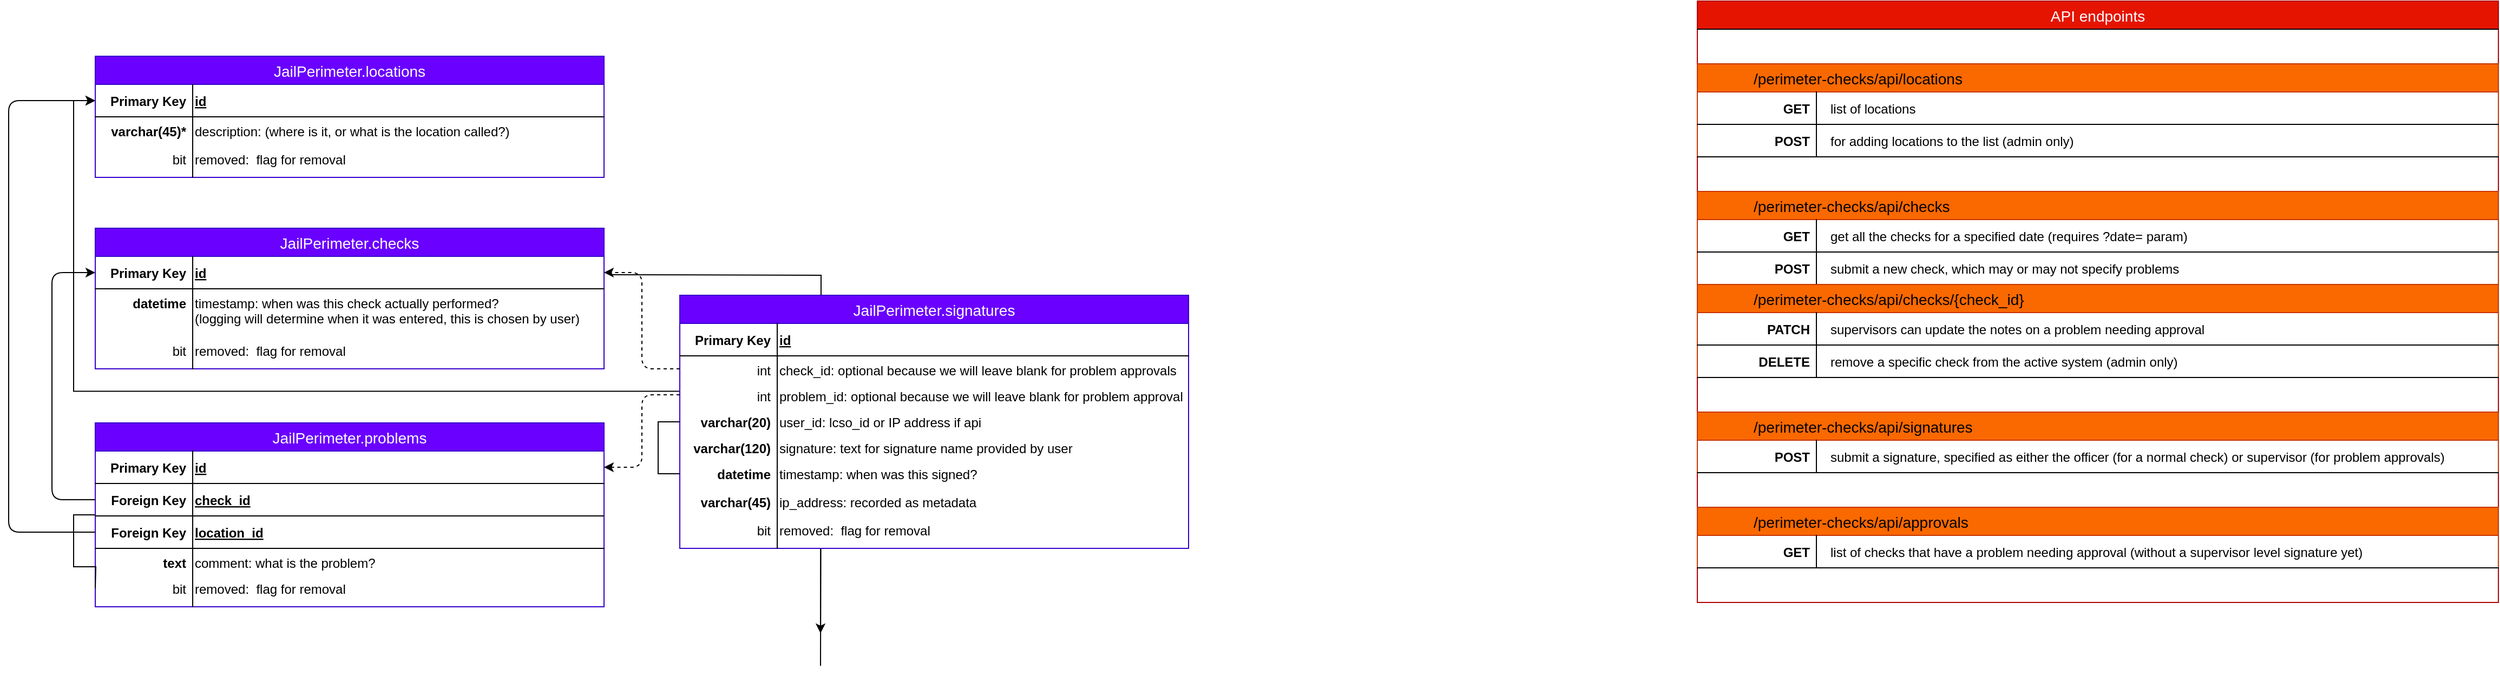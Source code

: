 <mxfile>
    <diagram id="OCDimKktfQahFT7yAsDO" name="Page-1">
        <mxGraphModel dx="2416" dy="567" grid="1" gridSize="10" guides="1" tooltips="1" connect="1" arrows="1" fold="1" page="1" pageScale="1" pageWidth="850" pageHeight="1100" background="#ffffff" math="0" shadow="0">
            <root>
                <mxCell id="0"/>
                <mxCell id="1" parent="0"/>
                <mxCell id="UNSVgzjggnh8WNsOpvjD-12" value="JailPerimeter.locations" style="swimlane;fontStyle=0;childLayout=stackLayout;horizontal=1;startSize=26;fillColor=#6a00ff;horizontalStack=0;resizeParent=1;resizeParentMax=0;resizeLast=0;collapsible=1;marginBottom=0;swimlaneFillColor=#ffffff;align=center;fontSize=14;strokeColor=#3700CC;fontColor=#FFFFFF;" parent="1" vertex="1">
                    <mxGeometry x="-1540" y="111" width="470" height="112" as="geometry">
                        <mxRectangle x="-280" y="260" width="100" height="26" as="alternateBounds"/>
                    </mxGeometry>
                </mxCell>
                <mxCell id="eMt_9bZ4aXB2ffqZ6rd0-16" value="id" style="shape=partialRectangle;top=0;left=0;right=0;bottom=1;align=left;verticalAlign=middle;fillColor=none;spacingLeft=90;spacingRight=4;overflow=hidden;rotatable=0;points=[[0,0.5],[1,0.5]];portConstraint=eastwest;dropTarget=0;fontStyle=5;fontSize=12;fontColor=#000000;" parent="UNSVgzjggnh8WNsOpvjD-12" vertex="1">
                    <mxGeometry y="26" width="470" height="30" as="geometry"/>
                </mxCell>
                <mxCell id="eMt_9bZ4aXB2ffqZ6rd0-17" value="Primary Key" style="shape=partialRectangle;top=0;left=0;bottom=0;fillColor=none;align=right;verticalAlign=middle;spacingLeft=4;spacingRight=4;overflow=hidden;rotatable=0;points=[];portConstraint=eastwest;part=1;fontSize=12;fontColor=#000000;fontStyle=1" parent="eMt_9bZ4aXB2ffqZ6rd0-16" vertex="1" connectable="0">
                    <mxGeometry width="90" height="30" as="geometry"/>
                </mxCell>
                <mxCell id="10" value="description: (where is it, or what is the location called?)" style="shape=partialRectangle;top=0;left=0;right=0;bottom=0;align=left;verticalAlign=top;fillColor=none;spacingLeft=90;spacingRight=4;overflow=hidden;rotatable=0;points=[[0,0.5],[1,0.5]];portConstraint=eastwest;dropTarget=0;fontSize=12;fontColor=#000000;" parent="UNSVgzjggnh8WNsOpvjD-12" vertex="1">
                    <mxGeometry y="56" width="470" height="26" as="geometry"/>
                </mxCell>
                <mxCell id="11" value="varchar(45)*" style="shape=partialRectangle;top=0;left=0;bottom=0;fillColor=none;align=right;verticalAlign=top;spacingLeft=4;spacingRight=4;overflow=hidden;rotatable=0;points=[];portConstraint=eastwest;part=1;fontSize=12;fontColor=#000000;fontStyle=1" parent="10" vertex="1" connectable="0">
                    <mxGeometry width="90" height="26" as="geometry"/>
                </mxCell>
                <mxCell id="24" value="removed:  flag for removal" style="shape=partialRectangle;top=0;left=0;right=0;bottom=0;align=left;verticalAlign=top;spacingLeft=90;spacingRight=4;overflow=hidden;rotatable=0;points=[[0,0.5],[1,0.5]];portConstraint=eastwest;dropTarget=0;fontSize=12;fillColor=none;fontColor=#000000;" parent="UNSVgzjggnh8WNsOpvjD-12" vertex="1">
                    <mxGeometry y="82" width="470" height="30" as="geometry"/>
                </mxCell>
                <mxCell id="25" value="bit" style="shape=partialRectangle;top=0;left=0;bottom=0;fillColor=none;align=right;verticalAlign=top;spacingLeft=4;spacingRight=4;overflow=hidden;rotatable=0;points=[];portConstraint=eastwest;part=1;fontSize=12;fontColor=#000000;" parent="24" vertex="1" connectable="0">
                    <mxGeometry width="90" height="30" as="geometry"/>
                </mxCell>
                <mxCell id="UNSVgzjggnh8WNsOpvjD-25" value="API endpoints" style="swimlane;fontStyle=0;childLayout=stackLayout;horizontal=1;startSize=26;fillColor=#e51400;horizontalStack=0;resizeParent=1;resizeParentMax=0;resizeLast=0;collapsible=1;marginBottom=0;swimlaneFillColor=#ffffff;align=center;fontSize=14;strokeColor=#B20000;fontColor=#ffffff;" parent="1" vertex="1">
                    <mxGeometry x="-60" y="60" width="740" height="556" as="geometry">
                        <mxRectangle x="-1530" y="192" width="100" height="26" as="alternateBounds"/>
                    </mxGeometry>
                </mxCell>
                <mxCell id="aGNazhb0WE0084H1Dy3m-20" value="" style="shape=partialRectangle;top=1;left=0;right=0;bottom=0;align=left;verticalAlign=top;fillColor=none;spacingLeft=20;spacingRight=4;overflow=hidden;rotatable=0;points=[[0,0.5],[1,0.5]];portConstraint=eastwest;dropTarget=0;fontSize=12;fontStyle=1;fontColor=#000000;" parent="UNSVgzjggnh8WNsOpvjD-25" vertex="1">
                    <mxGeometry y="26" width="740" height="32" as="geometry"/>
                </mxCell>
                <mxCell id="983" value="/perimeter-checks/api/locations" style="swimlane;fontStyle=0;childLayout=stackLayout;horizontal=1;startSize=26;fillColor=#fa6800;horizontalStack=0;resizeParent=1;resizeParentMax=0;resizeLast=0;collapsible=1;marginBottom=0;swimlaneFillColor=#ffffff;align=left;fontSize=14;strokeColor=#C73500;spacingLeft=50;fontColor=#000000;" parent="UNSVgzjggnh8WNsOpvjD-25" vertex="1">
                    <mxGeometry y="58" width="740" height="86" as="geometry">
                        <mxRectangle y="172" width="740" height="26" as="alternateBounds"/>
                    </mxGeometry>
                </mxCell>
                <mxCell id="984" value="list of locations" style="shape=partialRectangle;top=0;left=0;right=0;bottom=1;align=left;verticalAlign=middle;fillColor=none;spacingLeft=121;spacingRight=4;overflow=hidden;rotatable=0;points=[[0,0.5],[1,0.5]];portConstraint=eastwest;dropTarget=0;fontStyle=0;fontSize=12;fontColor=#000000;" parent="983" vertex="1">
                    <mxGeometry y="26" width="740" height="30" as="geometry"/>
                </mxCell>
                <mxCell id="985" value="GET" style="shape=partialRectangle;top=0;left=0;bottom=0;fillColor=none;align=right;verticalAlign=middle;spacingLeft=4;spacingRight=4;overflow=hidden;rotatable=0;points=[];portConstraint=eastwest;part=1;fontSize=12;fontColor=#000000;fontStyle=1" parent="984" vertex="1" connectable="0">
                    <mxGeometry width="110" height="30" as="geometry"/>
                </mxCell>
                <mxCell id="988" value="for adding locations to the list (admin only)" style="shape=partialRectangle;top=0;left=0;right=0;bottom=1;align=left;verticalAlign=middle;fillColor=none;spacingLeft=121;spacingRight=4;overflow=hidden;rotatable=0;points=[[0,0.5],[1,0.5]];portConstraint=eastwest;dropTarget=0;fontStyle=0;fontSize=12;fontColor=#000000;" parent="983" vertex="1">
                    <mxGeometry y="56" width="740" height="30" as="geometry"/>
                </mxCell>
                <mxCell id="989" value="POST" style="shape=partialRectangle;top=0;left=0;bottom=0;fillColor=none;align=right;verticalAlign=middle;spacingLeft=4;spacingRight=4;overflow=hidden;rotatable=0;points=[];portConstraint=eastwest;part=1;fontSize=12;fontColor=#000000;fontStyle=1" parent="988" vertex="1" connectable="0">
                    <mxGeometry width="110" height="30" as="geometry"/>
                </mxCell>
                <mxCell id="HdghNCm87XY89XqpeGEa-4" value="" style="shape=partialRectangle;top=1;left=0;right=0;bottom=0;align=left;verticalAlign=top;fillColor=none;spacingLeft=20;spacingRight=4;overflow=hidden;rotatable=0;points=[[0,0.5],[1,0.5]];portConstraint=eastwest;dropTarget=0;fontSize=12;fontStyle=1;fontColor=#000000;" parent="UNSVgzjggnh8WNsOpvjD-25" vertex="1">
                    <mxGeometry y="144" width="740" height="32" as="geometry"/>
                </mxCell>
                <mxCell id="1040" value="/perimeter-checks/api/checks" style="swimlane;fontStyle=0;childLayout=stackLayout;horizontal=1;startSize=26;fillColor=#fa6800;horizontalStack=0;resizeParent=1;resizeParentMax=0;resizeLast=0;collapsible=1;marginBottom=0;swimlaneFillColor=#ffffff;align=left;fontSize=14;strokeColor=#C73500;spacingLeft=50;fontColor=#000000;" parent="UNSVgzjggnh8WNsOpvjD-25" vertex="1">
                    <mxGeometry y="176" width="740" height="86" as="geometry">
                        <mxRectangle y="172" width="740" height="26" as="alternateBounds"/>
                    </mxGeometry>
                </mxCell>
                <mxCell id="1041" value="get all the checks for a specified date (requires ?date= param)" style="shape=partialRectangle;top=0;left=0;right=0;bottom=1;align=left;verticalAlign=middle;fillColor=none;spacingLeft=121;spacingRight=4;overflow=hidden;rotatable=0;points=[[0,0.5],[1,0.5]];portConstraint=eastwest;dropTarget=0;fontStyle=0;fontSize=12;fontColor=#000000;" parent="1040" vertex="1">
                    <mxGeometry y="26" width="740" height="30" as="geometry"/>
                </mxCell>
                <mxCell id="1042" value="GET" style="shape=partialRectangle;top=0;left=0;bottom=0;fillColor=none;align=right;verticalAlign=middle;spacingLeft=4;spacingRight=4;overflow=hidden;rotatable=0;points=[];portConstraint=eastwest;part=1;fontSize=12;fontColor=#000000;fontStyle=1" parent="1041" vertex="1" connectable="0">
                    <mxGeometry width="110" height="30" as="geometry"/>
                </mxCell>
                <mxCell id="1043" value="submit a new check, which may or may not specify problems" style="shape=partialRectangle;top=0;left=0;right=0;bottom=1;align=left;verticalAlign=middle;fillColor=none;spacingLeft=121;spacingRight=4;overflow=hidden;rotatable=0;points=[[0,0.5],[1,0.5]];portConstraint=eastwest;dropTarget=0;fontStyle=0;fontSize=12;fontColor=#000000;" parent="1040" vertex="1">
                    <mxGeometry y="56" width="740" height="30" as="geometry"/>
                </mxCell>
                <mxCell id="1044" value="POST" style="shape=partialRectangle;top=0;left=0;bottom=0;fillColor=none;align=right;verticalAlign=middle;spacingLeft=4;spacingRight=4;overflow=hidden;rotatable=0;points=[];portConstraint=eastwest;part=1;fontSize=12;fontColor=#000000;fontStyle=1" parent="1043" vertex="1" connectable="0">
                    <mxGeometry width="110" height="30" as="geometry"/>
                </mxCell>
                <mxCell id="1050" value="/perimeter-checks/api/checks/{check_id}" style="swimlane;fontStyle=0;childLayout=stackLayout;horizontal=1;startSize=26;fillColor=#fa6800;horizontalStack=0;resizeParent=1;resizeParentMax=0;resizeLast=0;collapsible=1;marginBottom=0;swimlaneFillColor=#ffffff;align=left;fontSize=14;strokeColor=#C73500;spacingLeft=50;fontColor=#000000;" parent="UNSVgzjggnh8WNsOpvjD-25" vertex="1">
                    <mxGeometry y="262" width="740" height="86" as="geometry">
                        <mxRectangle y="172" width="740" height="26" as="alternateBounds"/>
                    </mxGeometry>
                </mxCell>
                <mxCell id="1051" value="supervisors can update the notes on a problem needing approval" style="shape=partialRectangle;top=0;left=0;right=0;bottom=1;align=left;verticalAlign=middle;fillColor=none;spacingLeft=121;spacingRight=4;overflow=hidden;rotatable=0;points=[[0,0.5],[1,0.5]];portConstraint=eastwest;dropTarget=0;fontStyle=0;fontSize=12;fontColor=#000000;" parent="1050" vertex="1">
                    <mxGeometry y="26" width="740" height="30" as="geometry"/>
                </mxCell>
                <mxCell id="1052" value="PATCH" style="shape=partialRectangle;top=0;left=0;bottom=0;fillColor=none;align=right;verticalAlign=middle;spacingLeft=4;spacingRight=4;overflow=hidden;rotatable=0;points=[];portConstraint=eastwest;part=1;fontSize=12;fontColor=#000000;fontStyle=1" parent="1051" vertex="1" connectable="0">
                    <mxGeometry width="110" height="30" as="geometry"/>
                </mxCell>
                <mxCell id="1056" value="remove a specific check from the active system (admin only)" style="shape=partialRectangle;top=0;left=0;right=0;bottom=1;align=left;verticalAlign=middle;fillColor=none;spacingLeft=121;spacingRight=4;overflow=hidden;rotatable=0;points=[[0,0.5],[1,0.5]];portConstraint=eastwest;dropTarget=0;fontStyle=0;fontSize=12;fontColor=#000000;" parent="1050" vertex="1">
                    <mxGeometry y="56" width="740" height="30" as="geometry"/>
                </mxCell>
                <mxCell id="1057" value="DELETE" style="shape=partialRectangle;top=0;left=0;bottom=0;fillColor=none;align=right;verticalAlign=middle;spacingLeft=4;spacingRight=4;overflow=hidden;rotatable=0;points=[];portConstraint=eastwest;part=1;fontSize=12;fontColor=#000000;fontStyle=1" parent="1056" vertex="1" connectable="0">
                    <mxGeometry width="110" height="30" as="geometry"/>
                </mxCell>
                <mxCell id="1055" value="" style="shape=partialRectangle;top=1;left=0;right=0;bottom=0;align=left;verticalAlign=top;fillColor=none;spacingLeft=20;spacingRight=4;overflow=hidden;rotatable=0;points=[[0,0.5],[1,0.5]];portConstraint=eastwest;dropTarget=0;fontSize=12;fontStyle=1;fontColor=#000000;" parent="UNSVgzjggnh8WNsOpvjD-25" vertex="1">
                    <mxGeometry y="348" width="740" height="32" as="geometry"/>
                </mxCell>
                <mxCell id="1045" value="/perimeter-checks/api/signatures" style="swimlane;fontStyle=0;childLayout=stackLayout;horizontal=1;startSize=26;fillColor=#fa6800;horizontalStack=0;resizeParent=1;resizeParentMax=0;resizeLast=0;collapsible=1;marginBottom=0;swimlaneFillColor=#ffffff;align=left;fontSize=14;strokeColor=#C73500;spacingLeft=50;fontColor=#000000;" parent="UNSVgzjggnh8WNsOpvjD-25" vertex="1">
                    <mxGeometry y="380" width="740" height="56" as="geometry">
                        <mxRectangle y="172" width="740" height="26" as="alternateBounds"/>
                    </mxGeometry>
                </mxCell>
                <mxCell id="1048" value="submit a signature, specified as either the officer (for a normal check) or supervisor (for problem approvals)" style="shape=partialRectangle;top=0;left=0;right=0;bottom=1;align=left;verticalAlign=middle;fillColor=none;spacingLeft=121;spacingRight=4;overflow=hidden;rotatable=0;points=[[0,0.5],[1,0.5]];portConstraint=eastwest;dropTarget=0;fontStyle=0;fontSize=12;fontColor=#000000;" parent="1045" vertex="1">
                    <mxGeometry y="26" width="740" height="30" as="geometry"/>
                </mxCell>
                <mxCell id="1049" value="POST" style="shape=partialRectangle;top=0;left=0;bottom=0;fillColor=none;align=right;verticalAlign=middle;spacingLeft=4;spacingRight=4;overflow=hidden;rotatable=0;points=[];portConstraint=eastwest;part=1;fontSize=12;fontColor=#000000;fontStyle=1" parent="1048" vertex="1" connectable="0">
                    <mxGeometry width="110" height="30" as="geometry"/>
                </mxCell>
                <mxCell id="EhLLk2y4zVapc5Rv_r6g-3" value="" style="shape=partialRectangle;top=1;left=0;right=0;bottom=0;align=left;verticalAlign=top;fillColor=none;spacingLeft=20;spacingRight=4;overflow=hidden;rotatable=0;points=[[0,0.5],[1,0.5]];portConstraint=eastwest;dropTarget=0;fontSize=12;fontStyle=1;fontColor=#000000;" parent="UNSVgzjggnh8WNsOpvjD-25" vertex="1">
                    <mxGeometry y="436" width="740" height="32" as="geometry"/>
                </mxCell>
                <mxCell id="1058" value="/perimeter-checks/api/approvals" style="swimlane;fontStyle=0;childLayout=stackLayout;horizontal=1;startSize=26;fillColor=#fa6800;horizontalStack=0;resizeParent=1;resizeParentMax=0;resizeLast=0;collapsible=1;marginBottom=0;swimlaneFillColor=#ffffff;align=left;fontSize=14;strokeColor=#C73500;spacingLeft=50;fontColor=#000000;" parent="UNSVgzjggnh8WNsOpvjD-25" vertex="1">
                    <mxGeometry y="468" width="740" height="56" as="geometry">
                        <mxRectangle y="172" width="740" height="26" as="alternateBounds"/>
                    </mxGeometry>
                </mxCell>
                <mxCell id="1059" value="list of checks that have a problem needing approval (without a supervisor level signature yet)" style="shape=partialRectangle;top=0;left=0;right=0;bottom=1;align=left;verticalAlign=middle;fillColor=none;spacingLeft=121;spacingRight=4;overflow=hidden;rotatable=0;points=[[0,0.5],[1,0.5]];portConstraint=eastwest;dropTarget=0;fontStyle=0;fontSize=12;fontColor=#000000;" parent="1058" vertex="1">
                    <mxGeometry y="26" width="740" height="30" as="geometry"/>
                </mxCell>
                <mxCell id="1060" value="GET" style="shape=partialRectangle;top=0;left=0;bottom=0;fillColor=none;align=right;verticalAlign=middle;spacingLeft=4;spacingRight=4;overflow=hidden;rotatable=0;points=[];portConstraint=eastwest;part=1;fontSize=12;fontColor=#000000;fontStyle=1" parent="1059" vertex="1" connectable="0">
                    <mxGeometry width="110" height="30" as="geometry"/>
                </mxCell>
                <mxCell id="rJXr3nvM8QtUQmR1BYD3-142" value="" style="shape=partialRectangle;top=1;left=0;right=0;bottom=0;align=left;verticalAlign=top;fillColor=none;spacingLeft=20;spacingRight=4;overflow=hidden;rotatable=0;points=[[0,0.5],[1,0.5]];portConstraint=eastwest;dropTarget=0;fontSize=12;fontStyle=1;fontColor=#000000;" parent="UNSVgzjggnh8WNsOpvjD-25" vertex="1">
                    <mxGeometry y="524" width="740" height="32" as="geometry"/>
                </mxCell>
                <mxCell id="rJXr3nvM8QtUQmR1BYD3-8" style="edgeStyle=orthogonalEdgeStyle;rounded=0;orthogonalLoop=1;jettySize=auto;html=1;exitX=0;exitY=0.5;exitDx=0;exitDy=0;entryX=0;entryY=0.5;entryDx=0;entryDy=0;fontColor=#000000;" parent="1" target="eMt_9bZ4aXB2ffqZ6rd0-16" edge="1">
                    <mxGeometry relative="1" as="geometry">
                        <mxPoint x="-870" y="674.5" as="sourcePoint"/>
                    </mxGeometry>
                </mxCell>
                <mxCell id="siEvHcMXIAbRzjCRH0pC-10" style="edgeStyle=orthogonalEdgeStyle;rounded=0;orthogonalLoop=1;jettySize=auto;html=1;exitX=1;exitY=0.5;exitDx=0;exitDy=0;entryX=0;entryY=0.5;entryDx=0;entryDy=0;fontColor=#000000;jumpStyle=arc;startArrow=none;" parent="1" edge="1">
                    <mxGeometry relative="1" as="geometry">
                        <mxPoint x="-1063" y="313" as="sourcePoint"/>
                        <mxPoint x="-870" y="644.5" as="targetPoint"/>
                    </mxGeometry>
                </mxCell>
                <mxCell id="990" value="JailPerimeter.checks" style="swimlane;fontStyle=0;childLayout=stackLayout;horizontal=1;startSize=26;fillColor=#6a00ff;horizontalStack=0;resizeParent=1;resizeParentMax=0;resizeLast=0;collapsible=1;marginBottom=0;swimlaneFillColor=#ffffff;align=center;fontSize=14;strokeColor=#3700CC;fontColor=#FFFFFF;" parent="1" vertex="1">
                    <mxGeometry x="-1540" y="270" width="470" height="130" as="geometry">
                        <mxRectangle x="-280" y="260" width="100" height="26" as="alternateBounds"/>
                    </mxGeometry>
                </mxCell>
                <mxCell id="991" value="id" style="shape=partialRectangle;top=0;left=0;right=0;bottom=1;align=left;verticalAlign=middle;fillColor=none;spacingLeft=90;spacingRight=4;overflow=hidden;rotatable=0;points=[[0,0.5],[1,0.5]];portConstraint=eastwest;dropTarget=0;fontStyle=5;fontSize=12;fontColor=#000000;" parent="990" vertex="1">
                    <mxGeometry y="26" width="470" height="30" as="geometry"/>
                </mxCell>
                <mxCell id="992" value="Primary Key" style="shape=partialRectangle;top=0;left=0;bottom=0;fillColor=none;align=right;verticalAlign=middle;spacingLeft=4;spacingRight=4;overflow=hidden;rotatable=0;points=[];portConstraint=eastwest;part=1;fontSize=12;fontColor=#000000;fontStyle=1" parent="991" vertex="1" connectable="0">
                    <mxGeometry width="90" height="30" as="geometry"/>
                </mxCell>
                <mxCell id="993" value="timestamp: when was this check actually performed?&#10;(logging will determine when it was entered, this is chosen by user)&#10;" style="shape=partialRectangle;top=0;left=0;right=0;bottom=0;align=left;verticalAlign=top;fillColor=none;spacingLeft=90;spacingRight=4;overflow=hidden;rotatable=0;points=[[0,0.5],[1,0.5]];portConstraint=eastwest;dropTarget=0;fontSize=12;fontColor=#000000;" parent="990" vertex="1">
                    <mxGeometry y="56" width="470" height="44" as="geometry"/>
                </mxCell>
                <mxCell id="994" value="datetime" style="shape=partialRectangle;top=0;left=0;bottom=0;fillColor=none;align=right;verticalAlign=top;spacingLeft=4;spacingRight=4;overflow=hidden;rotatable=0;points=[];portConstraint=eastwest;part=1;fontSize=12;fontColor=#000000;fontStyle=1" parent="993" vertex="1" connectable="0">
                    <mxGeometry width="90" height="44" as="geometry"/>
                </mxCell>
                <mxCell id="995" value="removed:  flag for removal" style="shape=partialRectangle;top=0;left=0;right=0;bottom=0;align=left;verticalAlign=top;spacingLeft=90;spacingRight=4;overflow=hidden;rotatable=0;points=[[0,0.5],[1,0.5]];portConstraint=eastwest;dropTarget=0;fontSize=12;fillColor=none;fontColor=#000000;" parent="990" vertex="1">
                    <mxGeometry y="100" width="470" height="30" as="geometry"/>
                </mxCell>
                <mxCell id="996" value="bit" style="shape=partialRectangle;top=0;left=0;bottom=0;fillColor=none;align=right;verticalAlign=top;spacingLeft=4;spacingRight=4;overflow=hidden;rotatable=0;points=[];portConstraint=eastwest;part=1;fontSize=12;fontColor=#000000;" parent="995" vertex="1" connectable="0">
                    <mxGeometry width="90" height="30" as="geometry"/>
                </mxCell>
                <mxCell id="997" value="JailPerimeter.signatures" style="swimlane;fontStyle=0;childLayout=stackLayout;horizontal=1;startSize=26;fillColor=#6a00ff;horizontalStack=0;resizeParent=1;resizeParentMax=0;resizeLast=0;collapsible=1;marginBottom=0;swimlaneFillColor=#ffffff;align=center;fontSize=14;strokeColor=#3700CC;fontColor=#FFFFFF;" parent="1" vertex="1">
                    <mxGeometry x="-1000" y="332" width="470" height="234" as="geometry">
                        <mxRectangle x="-280" y="260" width="100" height="26" as="alternateBounds"/>
                    </mxGeometry>
                </mxCell>
                <mxCell id="998" value="id" style="shape=partialRectangle;top=0;left=0;right=0;bottom=1;align=left;verticalAlign=middle;fillColor=none;spacingLeft=90;spacingRight=4;overflow=hidden;rotatable=0;points=[[0,0.5],[1,0.5]];portConstraint=eastwest;dropTarget=0;fontStyle=5;fontSize=12;fontColor=#000000;" parent="997" vertex="1">
                    <mxGeometry y="26" width="470" height="30" as="geometry"/>
                </mxCell>
                <mxCell id="999" value="Primary Key" style="shape=partialRectangle;top=0;left=0;bottom=0;fillColor=none;align=right;verticalAlign=middle;spacingLeft=4;spacingRight=4;overflow=hidden;rotatable=0;points=[];portConstraint=eastwest;part=1;fontSize=12;fontColor=#000000;fontStyle=1" parent="998" vertex="1" connectable="0">
                    <mxGeometry width="90" height="30" as="geometry"/>
                </mxCell>
                <mxCell id="1030" value="check_id: optional because we will leave blank for problem approvals" style="shape=partialRectangle;top=0;left=0;right=0;bottom=0;align=left;verticalAlign=top;fillColor=none;spacingLeft=90;spacingRight=4;overflow=hidden;rotatable=0;points=[[0,0.5],[1,0.5]];portConstraint=eastwest;dropTarget=0;fontSize=12;fontColor=#000000;" parent="997" vertex="1">
                    <mxGeometry y="56" width="470" height="24" as="geometry"/>
                </mxCell>
                <mxCell id="1031" value="int" style="shape=partialRectangle;top=0;left=0;bottom=0;fillColor=none;align=right;verticalAlign=top;spacingLeft=4;spacingRight=4;overflow=hidden;rotatable=0;points=[];portConstraint=eastwest;part=1;fontSize=12;fontColor=#000000;" parent="1030" vertex="1" connectable="0">
                    <mxGeometry width="90" height="24" as="geometry"/>
                </mxCell>
                <mxCell id="1032" value="problem_id: optional because we will leave blank for problem approvals" style="shape=partialRectangle;top=0;left=0;right=0;bottom=0;align=left;verticalAlign=top;fillColor=none;spacingLeft=90;spacingRight=4;overflow=hidden;rotatable=0;points=[[0,0.5],[1,0.5]];portConstraint=eastwest;dropTarget=0;fontSize=12;fontColor=#000000;" parent="997" vertex="1">
                    <mxGeometry y="80" width="470" height="24" as="geometry"/>
                </mxCell>
                <mxCell id="1033" value="int" style="shape=partialRectangle;top=0;left=0;bottom=0;fillColor=none;align=right;verticalAlign=top;spacingLeft=4;spacingRight=4;overflow=hidden;rotatable=0;points=[];portConstraint=eastwest;part=1;fontSize=12;fontColor=#000000;" parent="1032" vertex="1" connectable="0">
                    <mxGeometry width="90" height="24" as="geometry"/>
                </mxCell>
                <mxCell id="1000" value="user_id: lcso_id or IP address if api" style="shape=partialRectangle;top=0;left=0;right=0;bottom=0;align=left;verticalAlign=top;fillColor=none;spacingLeft=90;spacingRight=4;overflow=hidden;rotatable=0;points=[[0,0.5],[1,0.5]];portConstraint=eastwest;dropTarget=0;fontSize=12;fontColor=#000000;" parent="997" vertex="1">
                    <mxGeometry y="104" width="470" height="24" as="geometry"/>
                </mxCell>
                <mxCell id="1001" value="varchar(20)" style="shape=partialRectangle;top=0;left=0;bottom=0;fillColor=none;align=right;verticalAlign=top;spacingLeft=4;spacingRight=4;overflow=hidden;rotatable=0;points=[];portConstraint=eastwest;part=1;fontSize=12;fontColor=#000000;fontStyle=1" parent="1000" vertex="1" connectable="0">
                    <mxGeometry width="90" height="24" as="geometry"/>
                </mxCell>
                <mxCell id="1005" value="signature: text for signature name provided by user" style="shape=partialRectangle;top=0;left=0;right=0;bottom=0;align=left;verticalAlign=top;fillColor=none;spacingLeft=90;spacingRight=4;overflow=hidden;rotatable=0;points=[[0,0.5],[1,0.5]];portConstraint=eastwest;dropTarget=0;fontSize=12;fontColor=#000000;" parent="997" vertex="1">
                    <mxGeometry y="128" width="470" height="24" as="geometry"/>
                </mxCell>
                <mxCell id="1006" value="varchar(120)" style="shape=partialRectangle;top=0;left=0;bottom=0;fillColor=none;align=right;verticalAlign=top;spacingLeft=4;spacingRight=4;overflow=hidden;rotatable=0;points=[];portConstraint=eastwest;part=1;fontSize=12;fontColor=#000000;fontStyle=1" parent="1005" vertex="1" connectable="0">
                    <mxGeometry width="90" height="24" as="geometry"/>
                </mxCell>
                <mxCell id="1007" value="timestamp: when was this signed?" style="shape=partialRectangle;top=0;left=0;right=0;bottom=0;align=left;verticalAlign=top;fillColor=none;spacingLeft=90;spacingRight=4;overflow=hidden;rotatable=0;points=[[0,0.5],[1,0.5]];portConstraint=eastwest;dropTarget=0;fontSize=12;fontColor=#000000;" parent="997" vertex="1">
                    <mxGeometry y="152" width="470" height="26" as="geometry"/>
                </mxCell>
                <mxCell id="1008" value="datetime" style="shape=partialRectangle;top=0;left=0;bottom=0;fillColor=none;align=right;verticalAlign=top;spacingLeft=4;spacingRight=4;overflow=hidden;rotatable=0;points=[];portConstraint=eastwest;part=1;fontSize=12;fontColor=#000000;fontStyle=1" parent="1007" vertex="1" connectable="0">
                    <mxGeometry width="90" height="26" as="geometry"/>
                </mxCell>
                <mxCell id="1010" value="ip_address: recorded as metadata" style="shape=partialRectangle;top=0;left=0;right=0;bottom=0;align=left;verticalAlign=top;fillColor=none;spacingLeft=90;spacingRight=4;overflow=hidden;rotatable=0;points=[[0,0.5],[1,0.5]];portConstraint=eastwest;dropTarget=0;fontSize=12;fontColor=#000000;" parent="997" vertex="1">
                    <mxGeometry y="178" width="470" height="26" as="geometry"/>
                </mxCell>
                <mxCell id="1011" value="varchar(45)" style="shape=partialRectangle;top=0;left=0;bottom=0;fillColor=none;align=right;verticalAlign=top;spacingLeft=4;spacingRight=4;overflow=hidden;rotatable=0;points=[];portConstraint=eastwest;part=1;fontSize=12;fontColor=#000000;fontStyle=1" parent="1010" vertex="1" connectable="0">
                    <mxGeometry width="90" height="26" as="geometry"/>
                </mxCell>
                <mxCell id="1002" value="removed:  flag for removal" style="shape=partialRectangle;top=0;left=0;right=0;bottom=0;align=left;verticalAlign=top;spacingLeft=90;spacingRight=4;overflow=hidden;rotatable=0;points=[[0,0.5],[1,0.5]];portConstraint=eastwest;dropTarget=0;fontSize=12;fillColor=none;fontColor=#000000;" parent="997" vertex="1">
                    <mxGeometry y="204" width="470" height="30" as="geometry"/>
                </mxCell>
                <mxCell id="1003" value="bit" style="shape=partialRectangle;top=0;left=0;bottom=0;fillColor=none;align=right;verticalAlign=top;spacingLeft=4;spacingRight=4;overflow=hidden;rotatable=0;points=[];portConstraint=eastwest;part=1;fontSize=12;fontColor=#000000;" parent="1002" vertex="1" connectable="0">
                    <mxGeometry width="90" height="30" as="geometry"/>
                </mxCell>
                <mxCell id="1004" value="" style="edgeStyle=orthogonalEdgeStyle;rounded=0;orthogonalLoop=1;jettySize=auto;html=1;entryX=0;entryY=0.5;entryDx=0;entryDy=0;endArrow=none;endFill=0;fontColor=#000000;startArrow=none;" parent="997" source="1007" target="997" edge="1">
                    <mxGeometry relative="1" as="geometry">
                        <mxPoint x="180" y="168" as="sourcePoint"/>
                        <mxPoint x="250" y="-176.0" as="targetPoint"/>
                    </mxGeometry>
                </mxCell>
                <mxCell id="1014" value="JailPerimeter.problems" style="swimlane;fontStyle=0;childLayout=stackLayout;horizontal=1;startSize=26;fillColor=#6a00ff;horizontalStack=0;resizeParent=1;resizeParentMax=0;resizeLast=0;collapsible=1;marginBottom=0;swimlaneFillColor=#ffffff;align=center;fontSize=14;strokeColor=#3700CC;fontColor=#FFFFFF;" parent="1" vertex="1">
                    <mxGeometry x="-1540" y="450" width="470" height="170" as="geometry">
                        <mxRectangle x="-280" y="260" width="100" height="26" as="alternateBounds"/>
                    </mxGeometry>
                </mxCell>
                <mxCell id="1015" value="id" style="shape=partialRectangle;top=0;left=0;right=0;bottom=1;align=left;verticalAlign=middle;fillColor=none;spacingLeft=90;spacingRight=4;overflow=hidden;rotatable=0;points=[[0,0.5],[1,0.5]];portConstraint=eastwest;dropTarget=0;fontStyle=5;fontSize=12;fontColor=#000000;" parent="1014" vertex="1">
                    <mxGeometry y="26" width="470" height="30" as="geometry"/>
                </mxCell>
                <mxCell id="1016" value="Primary Key" style="shape=partialRectangle;top=0;left=0;bottom=0;fillColor=none;align=right;verticalAlign=middle;spacingLeft=4;spacingRight=4;overflow=hidden;rotatable=0;points=[];portConstraint=eastwest;part=1;fontSize=12;fontColor=#000000;fontStyle=1" parent="1015" vertex="1" connectable="0">
                    <mxGeometry width="90" height="30" as="geometry"/>
                </mxCell>
                <mxCell id="1017" value="check_id" style="shape=partialRectangle;top=0;left=0;right=0;bottom=1;align=left;verticalAlign=middle;fillColor=none;spacingLeft=90;spacingRight=4;overflow=hidden;rotatable=0;points=[[0,0.5],[1,0.5]];portConstraint=eastwest;dropTarget=0;fontStyle=5;fontSize=12;fontColor=#000000;" parent="1014" vertex="1">
                    <mxGeometry y="56" width="470" height="30" as="geometry"/>
                </mxCell>
                <mxCell id="1018" value="Foreign Key" style="shape=partialRectangle;top=0;left=0;bottom=0;fillColor=none;align=right;verticalAlign=middle;spacingLeft=4;spacingRight=4;overflow=hidden;rotatable=0;points=[];portConstraint=eastwest;part=1;fontSize=12;fontColor=#000000;fontStyle=1" parent="1017" vertex="1" connectable="0">
                    <mxGeometry width="90" height="30" as="geometry"/>
                </mxCell>
                <mxCell id="1037" value="location_id" style="shape=partialRectangle;top=0;left=0;right=0;bottom=1;align=left;verticalAlign=middle;fillColor=none;spacingLeft=90;spacingRight=4;overflow=hidden;rotatable=0;points=[[0,0.5],[1,0.5]];portConstraint=eastwest;dropTarget=0;fontStyle=5;fontSize=12;fontColor=#000000;" parent="1014" vertex="1">
                    <mxGeometry y="86" width="470" height="30" as="geometry"/>
                </mxCell>
                <mxCell id="1038" value="Foreign Key" style="shape=partialRectangle;top=0;left=0;bottom=0;fillColor=none;align=right;verticalAlign=middle;spacingLeft=4;spacingRight=4;overflow=hidden;rotatable=0;points=[];portConstraint=eastwest;part=1;fontSize=12;fontColor=#000000;fontStyle=1" parent="1037" vertex="1" connectable="0">
                    <mxGeometry width="90" height="30" as="geometry"/>
                </mxCell>
                <mxCell id="1019" value="comment: what is the problem?" style="shape=partialRectangle;top=0;left=0;right=0;bottom=0;align=left;verticalAlign=top;fillColor=none;spacingLeft=90;spacingRight=4;overflow=hidden;rotatable=0;points=[[0,0.5],[1,0.5]];portConstraint=eastwest;dropTarget=0;fontSize=12;fontColor=#000000;" parent="1014" vertex="1">
                    <mxGeometry y="116" width="470" height="24" as="geometry"/>
                </mxCell>
                <mxCell id="1020" value="text" style="shape=partialRectangle;top=0;left=0;bottom=0;fillColor=none;align=right;verticalAlign=top;spacingLeft=4;spacingRight=4;overflow=hidden;rotatable=0;points=[];portConstraint=eastwest;part=1;fontSize=12;fontColor=#000000;fontStyle=1" parent="1019" vertex="1" connectable="0">
                    <mxGeometry width="90" height="24" as="geometry"/>
                </mxCell>
                <mxCell id="1027" value="removed:  flag for removal" style="shape=partialRectangle;top=0;left=0;right=0;bottom=0;align=left;verticalAlign=top;spacingLeft=90;spacingRight=4;overflow=hidden;rotatable=0;points=[[0,0.5],[1,0.5]];portConstraint=eastwest;dropTarget=0;fontSize=12;fillColor=none;fontColor=#000000;" parent="1014" vertex="1">
                    <mxGeometry y="140" width="470" height="30" as="geometry"/>
                </mxCell>
                <mxCell id="1028" value="bit" style="shape=partialRectangle;top=0;left=0;bottom=0;fillColor=none;align=right;verticalAlign=top;spacingLeft=4;spacingRight=4;overflow=hidden;rotatable=0;points=[];portConstraint=eastwest;part=1;fontSize=12;fontColor=#000000;" parent="1027" vertex="1" connectable="0">
                    <mxGeometry width="90" height="30" as="geometry"/>
                </mxCell>
                <mxCell id="1029" value="" style="edgeStyle=orthogonalEdgeStyle;rounded=0;orthogonalLoop=1;jettySize=auto;html=1;entryX=0;entryY=0.5;entryDx=0;entryDy=0;endArrow=none;endFill=0;fontColor=#000000;startArrow=none;" parent="1014" target="1014" edge="1">
                    <mxGeometry relative="1" as="geometry">
                        <mxPoint y="153" as="sourcePoint"/>
                        <mxPoint x="250" y="-176.0" as="targetPoint"/>
                    </mxGeometry>
                </mxCell>
                <mxCell id="1034" style="edgeStyle=orthogonalEdgeStyle;html=1;exitX=0;exitY=0.5;exitDx=0;exitDy=0;entryX=1;entryY=0.5;entryDx=0;entryDy=0;strokeColor=#000000;dashed=1;" parent="1" source="1032" target="1015" edge="1">
                    <mxGeometry relative="1" as="geometry"/>
                </mxCell>
                <mxCell id="1035" style="edgeStyle=orthogonalEdgeStyle;html=1;exitX=0;exitY=0.5;exitDx=0;exitDy=0;entryX=1;entryY=0.5;entryDx=0;entryDy=0;dashed=1;strokeColor=#000000;" parent="1" source="1030" target="991" edge="1">
                    <mxGeometry relative="1" as="geometry"/>
                </mxCell>
                <mxCell id="1036" style="edgeStyle=orthogonalEdgeStyle;html=1;entryX=0;entryY=0.5;entryDx=0;entryDy=0;strokeColor=#000000;" parent="1" source="1017" target="991" edge="1">
                    <mxGeometry relative="1" as="geometry">
                        <Array as="points">
                            <mxPoint x="-1580" y="521"/>
                            <mxPoint x="-1580" y="311"/>
                        </Array>
                    </mxGeometry>
                </mxCell>
                <mxCell id="1039" style="edgeStyle=orthogonalEdgeStyle;html=1;entryX=0;entryY=0.5;entryDx=0;entryDy=0;strokeColor=#000000;" parent="1" source="1037" target="eMt_9bZ4aXB2ffqZ6rd0-16" edge="1">
                    <mxGeometry relative="1" as="geometry">
                        <Array as="points">
                            <mxPoint x="-1620" y="551"/>
                            <mxPoint x="-1620" y="152"/>
                        </Array>
                    </mxGeometry>
                </mxCell>
            </root>
        </mxGraphModel>
    </diagram>
</mxfile>